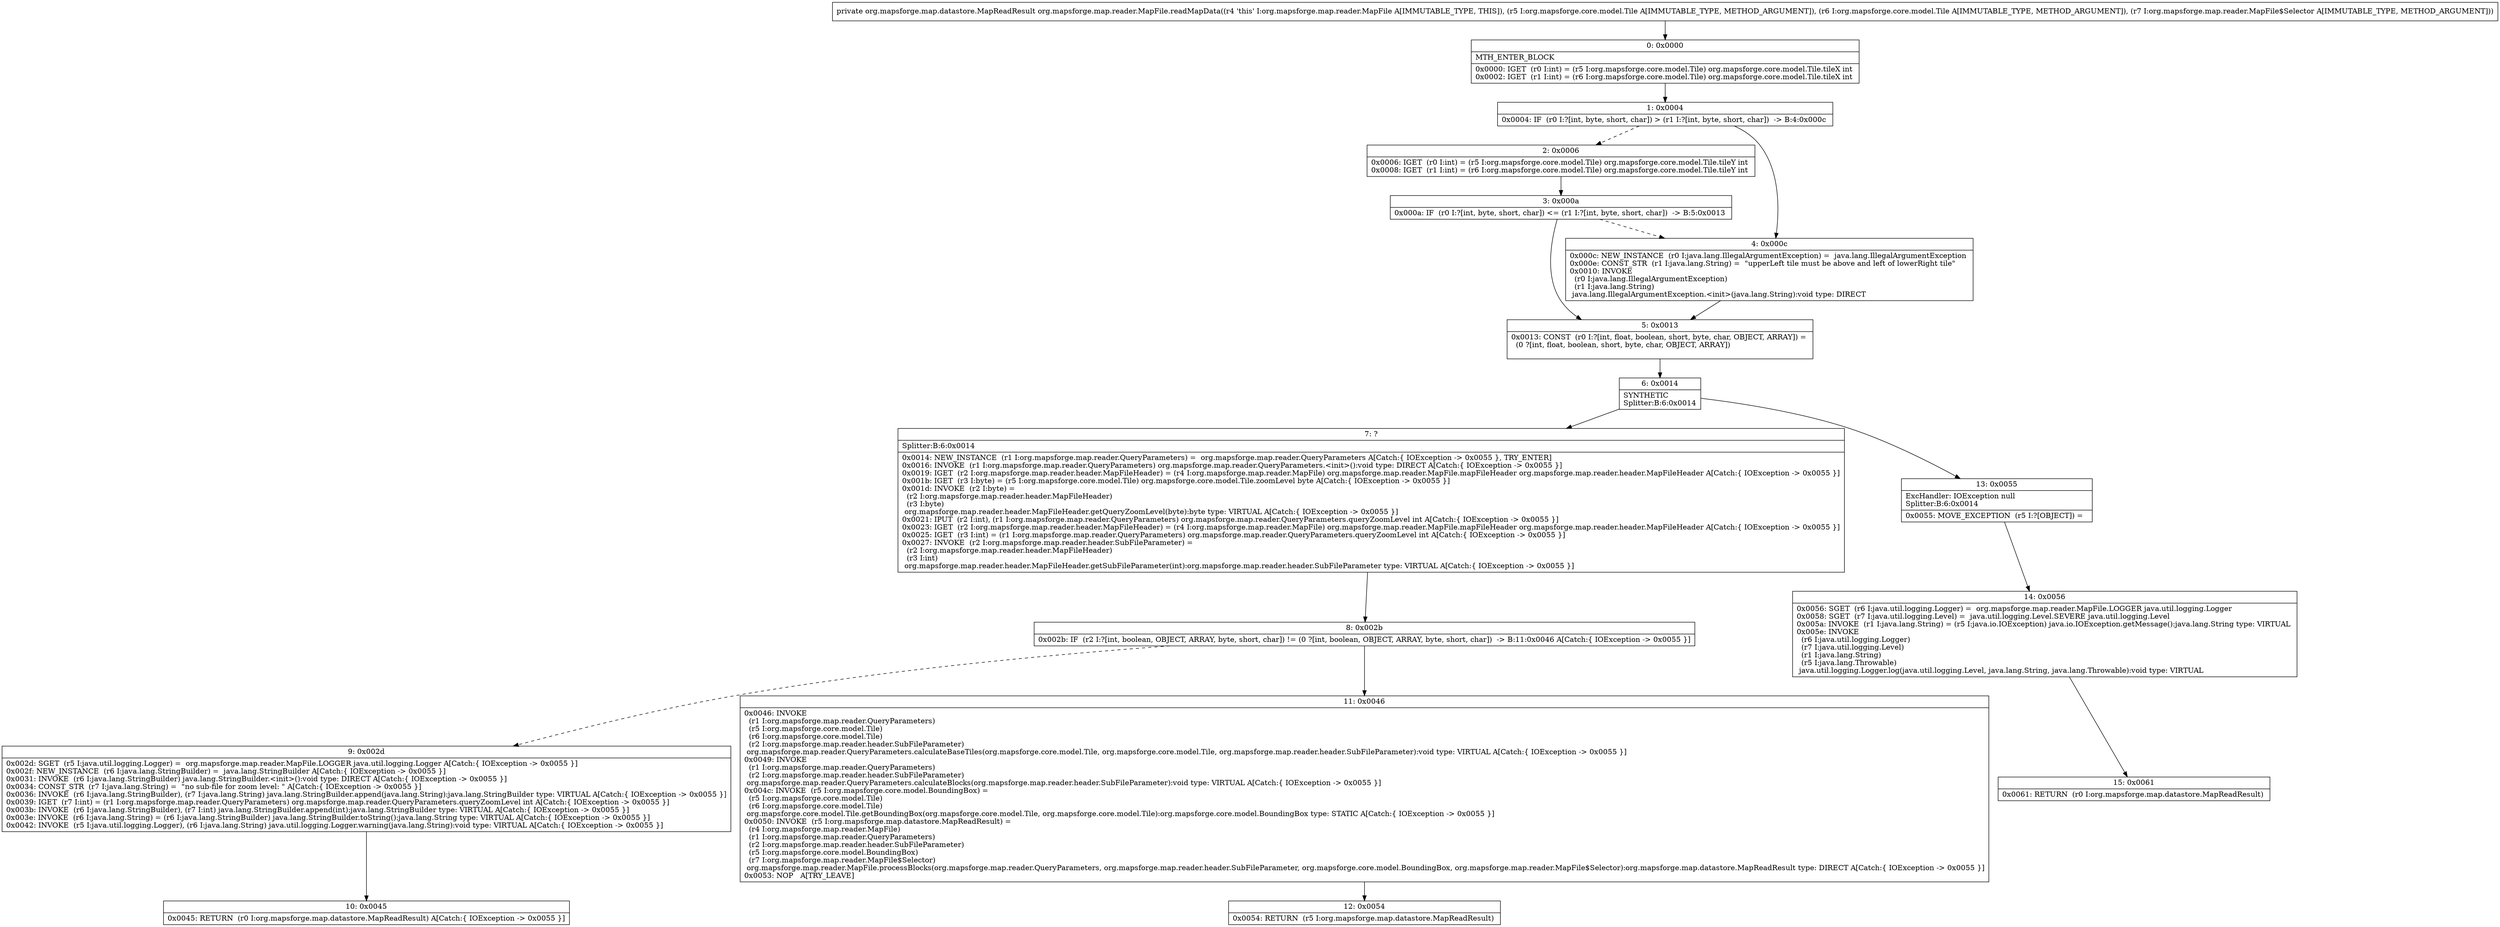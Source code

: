 digraph "CFG fororg.mapsforge.map.reader.MapFile.readMapData(Lorg\/mapsforge\/core\/model\/Tile;Lorg\/mapsforge\/core\/model\/Tile;Lorg\/mapsforge\/map\/reader\/MapFile$Selector;)Lorg\/mapsforge\/map\/datastore\/MapReadResult;" {
Node_0 [shape=record,label="{0\:\ 0x0000|MTH_ENTER_BLOCK\l|0x0000: IGET  (r0 I:int) = (r5 I:org.mapsforge.core.model.Tile) org.mapsforge.core.model.Tile.tileX int \l0x0002: IGET  (r1 I:int) = (r6 I:org.mapsforge.core.model.Tile) org.mapsforge.core.model.Tile.tileX int \l}"];
Node_1 [shape=record,label="{1\:\ 0x0004|0x0004: IF  (r0 I:?[int, byte, short, char]) \> (r1 I:?[int, byte, short, char])  \-\> B:4:0x000c \l}"];
Node_2 [shape=record,label="{2\:\ 0x0006|0x0006: IGET  (r0 I:int) = (r5 I:org.mapsforge.core.model.Tile) org.mapsforge.core.model.Tile.tileY int \l0x0008: IGET  (r1 I:int) = (r6 I:org.mapsforge.core.model.Tile) org.mapsforge.core.model.Tile.tileY int \l}"];
Node_3 [shape=record,label="{3\:\ 0x000a|0x000a: IF  (r0 I:?[int, byte, short, char]) \<= (r1 I:?[int, byte, short, char])  \-\> B:5:0x0013 \l}"];
Node_4 [shape=record,label="{4\:\ 0x000c|0x000c: NEW_INSTANCE  (r0 I:java.lang.IllegalArgumentException) =  java.lang.IllegalArgumentException \l0x000e: CONST_STR  (r1 I:java.lang.String) =  \"upperLeft tile must be above and left of lowerRight tile\" \l0x0010: INVOKE  \l  (r0 I:java.lang.IllegalArgumentException)\l  (r1 I:java.lang.String)\l java.lang.IllegalArgumentException.\<init\>(java.lang.String):void type: DIRECT \l}"];
Node_5 [shape=record,label="{5\:\ 0x0013|0x0013: CONST  (r0 I:?[int, float, boolean, short, byte, char, OBJECT, ARRAY]) = \l  (0 ?[int, float, boolean, short, byte, char, OBJECT, ARRAY])\l \l}"];
Node_6 [shape=record,label="{6\:\ 0x0014|SYNTHETIC\lSplitter:B:6:0x0014\l}"];
Node_7 [shape=record,label="{7\:\ ?|Splitter:B:6:0x0014\l|0x0014: NEW_INSTANCE  (r1 I:org.mapsforge.map.reader.QueryParameters) =  org.mapsforge.map.reader.QueryParameters A[Catch:\{ IOException \-\> 0x0055 \}, TRY_ENTER]\l0x0016: INVOKE  (r1 I:org.mapsforge.map.reader.QueryParameters) org.mapsforge.map.reader.QueryParameters.\<init\>():void type: DIRECT A[Catch:\{ IOException \-\> 0x0055 \}]\l0x0019: IGET  (r2 I:org.mapsforge.map.reader.header.MapFileHeader) = (r4 I:org.mapsforge.map.reader.MapFile) org.mapsforge.map.reader.MapFile.mapFileHeader org.mapsforge.map.reader.header.MapFileHeader A[Catch:\{ IOException \-\> 0x0055 \}]\l0x001b: IGET  (r3 I:byte) = (r5 I:org.mapsforge.core.model.Tile) org.mapsforge.core.model.Tile.zoomLevel byte A[Catch:\{ IOException \-\> 0x0055 \}]\l0x001d: INVOKE  (r2 I:byte) = \l  (r2 I:org.mapsforge.map.reader.header.MapFileHeader)\l  (r3 I:byte)\l org.mapsforge.map.reader.header.MapFileHeader.getQueryZoomLevel(byte):byte type: VIRTUAL A[Catch:\{ IOException \-\> 0x0055 \}]\l0x0021: IPUT  (r2 I:int), (r1 I:org.mapsforge.map.reader.QueryParameters) org.mapsforge.map.reader.QueryParameters.queryZoomLevel int A[Catch:\{ IOException \-\> 0x0055 \}]\l0x0023: IGET  (r2 I:org.mapsforge.map.reader.header.MapFileHeader) = (r4 I:org.mapsforge.map.reader.MapFile) org.mapsforge.map.reader.MapFile.mapFileHeader org.mapsforge.map.reader.header.MapFileHeader A[Catch:\{ IOException \-\> 0x0055 \}]\l0x0025: IGET  (r3 I:int) = (r1 I:org.mapsforge.map.reader.QueryParameters) org.mapsforge.map.reader.QueryParameters.queryZoomLevel int A[Catch:\{ IOException \-\> 0x0055 \}]\l0x0027: INVOKE  (r2 I:org.mapsforge.map.reader.header.SubFileParameter) = \l  (r2 I:org.mapsforge.map.reader.header.MapFileHeader)\l  (r3 I:int)\l org.mapsforge.map.reader.header.MapFileHeader.getSubFileParameter(int):org.mapsforge.map.reader.header.SubFileParameter type: VIRTUAL A[Catch:\{ IOException \-\> 0x0055 \}]\l}"];
Node_8 [shape=record,label="{8\:\ 0x002b|0x002b: IF  (r2 I:?[int, boolean, OBJECT, ARRAY, byte, short, char]) != (0 ?[int, boolean, OBJECT, ARRAY, byte, short, char])  \-\> B:11:0x0046 A[Catch:\{ IOException \-\> 0x0055 \}]\l}"];
Node_9 [shape=record,label="{9\:\ 0x002d|0x002d: SGET  (r5 I:java.util.logging.Logger) =  org.mapsforge.map.reader.MapFile.LOGGER java.util.logging.Logger A[Catch:\{ IOException \-\> 0x0055 \}]\l0x002f: NEW_INSTANCE  (r6 I:java.lang.StringBuilder) =  java.lang.StringBuilder A[Catch:\{ IOException \-\> 0x0055 \}]\l0x0031: INVOKE  (r6 I:java.lang.StringBuilder) java.lang.StringBuilder.\<init\>():void type: DIRECT A[Catch:\{ IOException \-\> 0x0055 \}]\l0x0034: CONST_STR  (r7 I:java.lang.String) =  \"no sub\-file for zoom level: \" A[Catch:\{ IOException \-\> 0x0055 \}]\l0x0036: INVOKE  (r6 I:java.lang.StringBuilder), (r7 I:java.lang.String) java.lang.StringBuilder.append(java.lang.String):java.lang.StringBuilder type: VIRTUAL A[Catch:\{ IOException \-\> 0x0055 \}]\l0x0039: IGET  (r7 I:int) = (r1 I:org.mapsforge.map.reader.QueryParameters) org.mapsforge.map.reader.QueryParameters.queryZoomLevel int A[Catch:\{ IOException \-\> 0x0055 \}]\l0x003b: INVOKE  (r6 I:java.lang.StringBuilder), (r7 I:int) java.lang.StringBuilder.append(int):java.lang.StringBuilder type: VIRTUAL A[Catch:\{ IOException \-\> 0x0055 \}]\l0x003e: INVOKE  (r6 I:java.lang.String) = (r6 I:java.lang.StringBuilder) java.lang.StringBuilder.toString():java.lang.String type: VIRTUAL A[Catch:\{ IOException \-\> 0x0055 \}]\l0x0042: INVOKE  (r5 I:java.util.logging.Logger), (r6 I:java.lang.String) java.util.logging.Logger.warning(java.lang.String):void type: VIRTUAL A[Catch:\{ IOException \-\> 0x0055 \}]\l}"];
Node_10 [shape=record,label="{10\:\ 0x0045|0x0045: RETURN  (r0 I:org.mapsforge.map.datastore.MapReadResult) A[Catch:\{ IOException \-\> 0x0055 \}]\l}"];
Node_11 [shape=record,label="{11\:\ 0x0046|0x0046: INVOKE  \l  (r1 I:org.mapsforge.map.reader.QueryParameters)\l  (r5 I:org.mapsforge.core.model.Tile)\l  (r6 I:org.mapsforge.core.model.Tile)\l  (r2 I:org.mapsforge.map.reader.header.SubFileParameter)\l org.mapsforge.map.reader.QueryParameters.calculateBaseTiles(org.mapsforge.core.model.Tile, org.mapsforge.core.model.Tile, org.mapsforge.map.reader.header.SubFileParameter):void type: VIRTUAL A[Catch:\{ IOException \-\> 0x0055 \}]\l0x0049: INVOKE  \l  (r1 I:org.mapsforge.map.reader.QueryParameters)\l  (r2 I:org.mapsforge.map.reader.header.SubFileParameter)\l org.mapsforge.map.reader.QueryParameters.calculateBlocks(org.mapsforge.map.reader.header.SubFileParameter):void type: VIRTUAL A[Catch:\{ IOException \-\> 0x0055 \}]\l0x004c: INVOKE  (r5 I:org.mapsforge.core.model.BoundingBox) = \l  (r5 I:org.mapsforge.core.model.Tile)\l  (r6 I:org.mapsforge.core.model.Tile)\l org.mapsforge.core.model.Tile.getBoundingBox(org.mapsforge.core.model.Tile, org.mapsforge.core.model.Tile):org.mapsforge.core.model.BoundingBox type: STATIC A[Catch:\{ IOException \-\> 0x0055 \}]\l0x0050: INVOKE  (r5 I:org.mapsforge.map.datastore.MapReadResult) = \l  (r4 I:org.mapsforge.map.reader.MapFile)\l  (r1 I:org.mapsforge.map.reader.QueryParameters)\l  (r2 I:org.mapsforge.map.reader.header.SubFileParameter)\l  (r5 I:org.mapsforge.core.model.BoundingBox)\l  (r7 I:org.mapsforge.map.reader.MapFile$Selector)\l org.mapsforge.map.reader.MapFile.processBlocks(org.mapsforge.map.reader.QueryParameters, org.mapsforge.map.reader.header.SubFileParameter, org.mapsforge.core.model.BoundingBox, org.mapsforge.map.reader.MapFile$Selector):org.mapsforge.map.datastore.MapReadResult type: DIRECT A[Catch:\{ IOException \-\> 0x0055 \}]\l0x0053: NOP   A[TRY_LEAVE]\l}"];
Node_12 [shape=record,label="{12\:\ 0x0054|0x0054: RETURN  (r5 I:org.mapsforge.map.datastore.MapReadResult) \l}"];
Node_13 [shape=record,label="{13\:\ 0x0055|ExcHandler: IOException null\lSplitter:B:6:0x0014\l|0x0055: MOVE_EXCEPTION  (r5 I:?[OBJECT]) =  \l}"];
Node_14 [shape=record,label="{14\:\ 0x0056|0x0056: SGET  (r6 I:java.util.logging.Logger) =  org.mapsforge.map.reader.MapFile.LOGGER java.util.logging.Logger \l0x0058: SGET  (r7 I:java.util.logging.Level) =  java.util.logging.Level.SEVERE java.util.logging.Level \l0x005a: INVOKE  (r1 I:java.lang.String) = (r5 I:java.io.IOException) java.io.IOException.getMessage():java.lang.String type: VIRTUAL \l0x005e: INVOKE  \l  (r6 I:java.util.logging.Logger)\l  (r7 I:java.util.logging.Level)\l  (r1 I:java.lang.String)\l  (r5 I:java.lang.Throwable)\l java.util.logging.Logger.log(java.util.logging.Level, java.lang.String, java.lang.Throwable):void type: VIRTUAL \l}"];
Node_15 [shape=record,label="{15\:\ 0x0061|0x0061: RETURN  (r0 I:org.mapsforge.map.datastore.MapReadResult) \l}"];
MethodNode[shape=record,label="{private org.mapsforge.map.datastore.MapReadResult org.mapsforge.map.reader.MapFile.readMapData((r4 'this' I:org.mapsforge.map.reader.MapFile A[IMMUTABLE_TYPE, THIS]), (r5 I:org.mapsforge.core.model.Tile A[IMMUTABLE_TYPE, METHOD_ARGUMENT]), (r6 I:org.mapsforge.core.model.Tile A[IMMUTABLE_TYPE, METHOD_ARGUMENT]), (r7 I:org.mapsforge.map.reader.MapFile$Selector A[IMMUTABLE_TYPE, METHOD_ARGUMENT])) }"];
MethodNode -> Node_0;
Node_0 -> Node_1;
Node_1 -> Node_2[style=dashed];
Node_1 -> Node_4;
Node_2 -> Node_3;
Node_3 -> Node_4[style=dashed];
Node_3 -> Node_5;
Node_4 -> Node_5;
Node_5 -> Node_6;
Node_6 -> Node_7;
Node_6 -> Node_13;
Node_7 -> Node_8;
Node_8 -> Node_9[style=dashed];
Node_8 -> Node_11;
Node_9 -> Node_10;
Node_11 -> Node_12;
Node_13 -> Node_14;
Node_14 -> Node_15;
}

